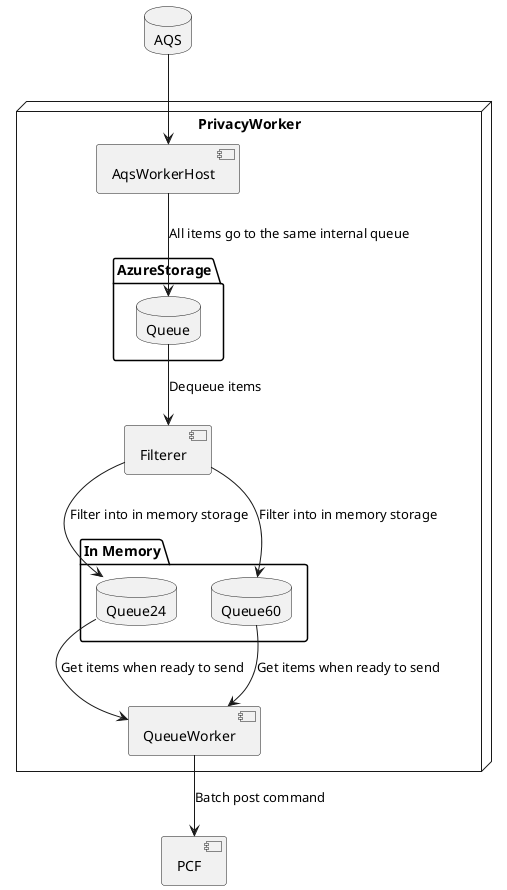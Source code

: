 @startuml SingleQueue

database AQS


node PrivacyWorker {
    component AqsWorkerHost
    folder AzureStorage {
        database Queue
    }

    component Filterer

    folder "In Memory" {
        database Queue24
        database Queue60
    }

    component QueueWorker
}

AQS --> AqsWorkerHost

AqsWorkerHost --> Queue : All items go to the same internal queue
Queue --> Filterer : Dequeue items

Filterer --> Queue24 : Filter into in memory storage
Filterer --> Queue60 : Filter into in memory storage

Queue24 --> QueueWorker : Get items when ready to send
Queue60 --> QueueWorker : Get items when ready to send

QueueWorker --> [PCF] : Batch post command

@enduml